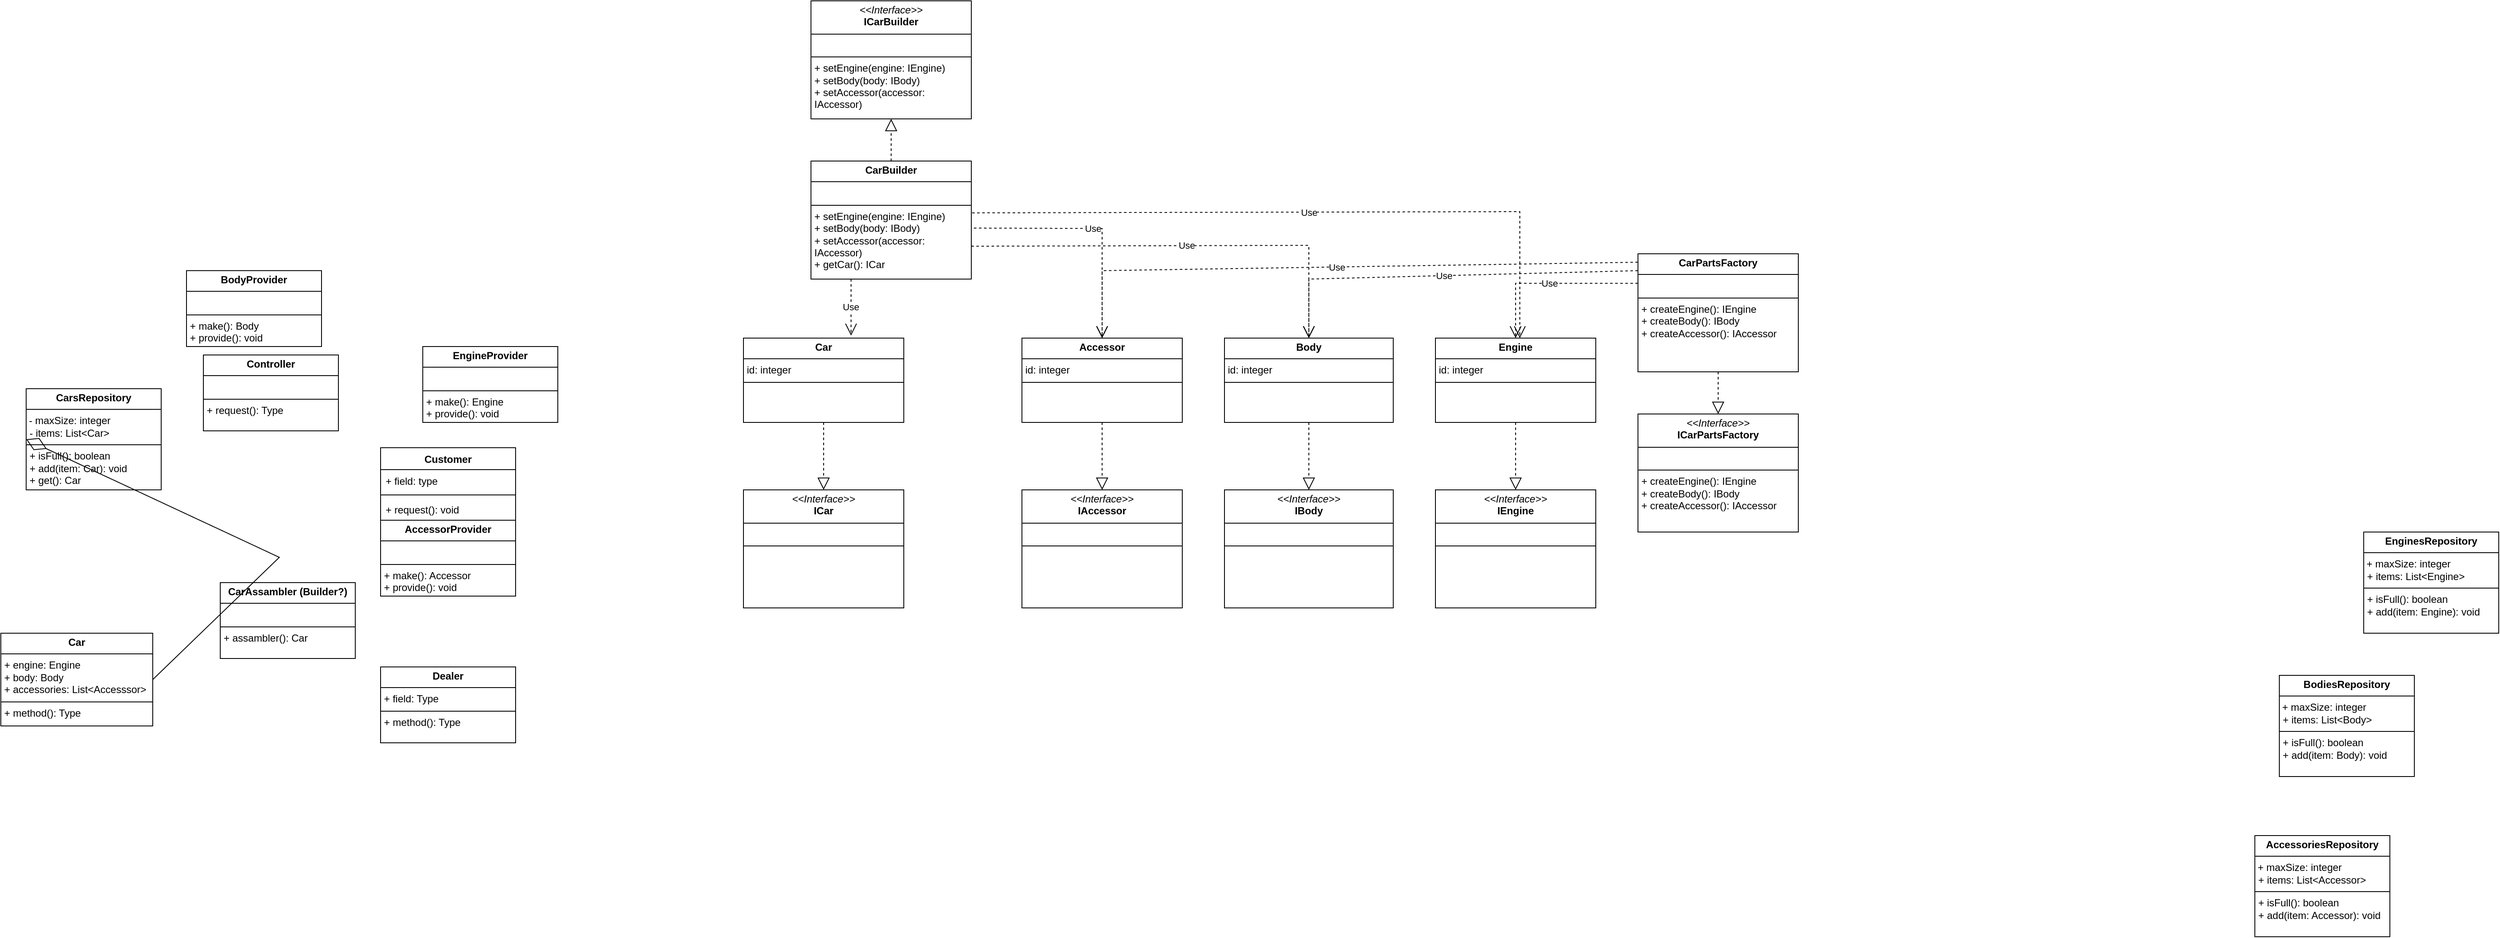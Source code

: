 <mxfile version="24.3.0" type="device" pages="2">
  <diagram name="Сторінка-1" id="iQwgXVYbb1-z4UfogPQc">
    <mxGraphModel dx="2262" dy="1508" grid="1" gridSize="10" guides="1" tooltips="1" connect="1" arrows="1" fold="1" page="1" pageScale="1" pageWidth="827" pageHeight="1169" math="0" shadow="0">
      <root>
        <mxCell id="0" />
        <mxCell id="1" parent="0" />
        <mxCell id="rnsp_3mBkwOscuIRbUeU-18" value="&lt;p style=&quot;margin:0px;margin-top:4px;text-align:center;&quot;&gt;&lt;b&gt;CarAssambler (Builder?)&lt;/b&gt;&lt;/p&gt;&lt;hr size=&quot;1&quot; style=&quot;border-style:solid;&quot;&gt;&lt;p style=&quot;margin:0px;margin-left:4px;&quot;&gt;&lt;br&gt;&lt;/p&gt;&lt;hr size=&quot;1&quot; style=&quot;border-style:solid;&quot;&gt;&lt;p style=&quot;margin:0px;margin-left:4px;&quot;&gt;+ assambler(): Car&lt;/p&gt;" style="verticalAlign=top;align=left;overflow=fill;html=1;whiteSpace=wrap;" parent="1" vertex="1">
          <mxGeometry x="-1250" y="-310" width="160" height="90" as="geometry" />
        </mxCell>
        <mxCell id="rnsp_3mBkwOscuIRbUeU-19" value="&lt;p style=&quot;margin:0px;margin-top:4px;text-align:center;&quot;&gt;&lt;b&gt;Car&lt;/b&gt;&lt;/p&gt;&lt;hr size=&quot;1&quot; style=&quot;border-style:solid;&quot;&gt;&lt;p style=&quot;margin:0px;margin-left:4px;&quot;&gt;+ engine: Engine&lt;/p&gt;&lt;p style=&quot;margin:0px;margin-left:4px;&quot;&gt;+ body: Body&lt;/p&gt;&lt;p style=&quot;margin:0px;margin-left:4px;&quot;&gt;+&amp;nbsp;accessories: List&amp;lt;Accesssor&amp;gt;&lt;/p&gt;&lt;hr size=&quot;1&quot; style=&quot;border-style:solid;&quot;&gt;&lt;p style=&quot;margin:0px;margin-left:4px;&quot;&gt;+ method(): Type&lt;/p&gt;" style="verticalAlign=top;align=left;overflow=fill;html=1;whiteSpace=wrap;" parent="1" vertex="1">
          <mxGeometry x="-1510" y="-250" width="180" height="110" as="geometry" />
        </mxCell>
        <mxCell id="rnsp_3mBkwOscuIRbUeU-21" value="&lt;p style=&quot;margin:0px;margin-top:4px;text-align:center;&quot;&gt;&lt;b&gt;Engine&lt;/b&gt;&lt;/p&gt;&lt;hr size=&quot;1&quot; style=&quot;border-style:solid;&quot;&gt;&lt;p style=&quot;margin:0px;margin-left:4px;&quot;&gt;id: integer&lt;/p&gt;&lt;hr size=&quot;1&quot; style=&quot;border-style:solid;&quot;&gt;&lt;p style=&quot;margin:0px;margin-left:4px;&quot;&gt;&lt;br&gt;&lt;/p&gt;" style="verticalAlign=top;align=left;overflow=fill;html=1;whiteSpace=wrap;" parent="1" vertex="1">
          <mxGeometry x="190" y="-600" width="190" height="100" as="geometry" />
        </mxCell>
        <mxCell id="rnsp_3mBkwOscuIRbUeU-22" value="&lt;p style=&quot;margin:0px;margin-top:4px;text-align:center;&quot;&gt;&lt;b&gt;Body&lt;/b&gt;&lt;/p&gt;&lt;hr size=&quot;1&quot; style=&quot;border-style:solid;&quot;&gt;&lt;p style=&quot;margin:0px;margin-left:4px;&quot;&gt;id: integer&lt;/p&gt;&lt;hr size=&quot;1&quot; style=&quot;border-style:solid;&quot;&gt;&lt;p style=&quot;margin:0px;margin-left:4px;&quot;&gt;&lt;br&gt;&lt;/p&gt;" style="verticalAlign=top;align=left;overflow=fill;html=1;whiteSpace=wrap;" parent="1" vertex="1">
          <mxGeometry x="-60" y="-600" width="200" height="100" as="geometry" />
        </mxCell>
        <mxCell id="rnsp_3mBkwOscuIRbUeU-23" value="&lt;p style=&quot;margin:0px;margin-top:4px;text-align:center;&quot;&gt;&lt;b&gt;Accessor&lt;/b&gt;&lt;/p&gt;&lt;hr size=&quot;1&quot; style=&quot;border-style:solid;&quot;&gt;&lt;p style=&quot;margin:0px;margin-left:4px;&quot;&gt;id: integer&lt;/p&gt;&lt;hr size=&quot;1&quot; style=&quot;border-style:solid;&quot;&gt;&lt;p style=&quot;margin:0px;margin-left:4px;&quot;&gt;&lt;br&gt;&lt;/p&gt;" style="verticalAlign=top;align=left;overflow=fill;html=1;whiteSpace=wrap;" parent="1" vertex="1">
          <mxGeometry x="-300" y="-600" width="190" height="100" as="geometry" />
        </mxCell>
        <mxCell id="rnsp_3mBkwOscuIRbUeU-25" value="&lt;p style=&quot;margin:0px;margin-top:4px;text-align:center;&quot;&gt;&lt;b&gt;CarsRepository&lt;/b&gt;&lt;/p&gt;&lt;hr size=&quot;1&quot; style=&quot;border-style:solid;&quot;&gt;&amp;nbsp;- maxSize: integer&lt;br&gt;&lt;p style=&quot;margin:0px;margin-left:4px;&quot;&gt;- items: List&amp;lt;Car&amp;gt;&lt;/p&gt;&lt;hr size=&quot;1&quot; style=&quot;border-style:solid;&quot;&gt;&lt;p style=&quot;margin:0px;margin-left:4px;&quot;&gt;+ isFull(): boolean&lt;/p&gt;&lt;p style=&quot;margin:0px;margin-left:4px;&quot;&gt;+ add(item: Car): void&lt;/p&gt;&lt;p style=&quot;margin:0px;margin-left:4px;&quot;&gt;+ get(): Car&lt;/p&gt;" style="verticalAlign=top;align=left;overflow=fill;html=1;whiteSpace=wrap;" parent="1" vertex="1">
          <mxGeometry x="-1480" y="-540" width="160" height="120" as="geometry" />
        </mxCell>
        <mxCell id="rnsp_3mBkwOscuIRbUeU-26" value="&lt;p style=&quot;margin:0px;margin-top:4px;text-align:center;&quot;&gt;&lt;b&gt;AccessoriesRepository&lt;/b&gt;&lt;/p&gt;&lt;hr size=&quot;1&quot; style=&quot;border-style:solid;&quot;&gt;&amp;nbsp;+ maxSize: integer&lt;br&gt;&lt;p style=&quot;margin:0px;margin-left:4px;&quot;&gt;+ items: List&amp;lt;Accessor&amp;gt;&lt;/p&gt;&lt;hr size=&quot;1&quot; style=&quot;border-style:solid;&quot;&gt;&lt;p style=&quot;margin:0px;margin-left:4px;&quot;&gt;+ isFull(): boolean&lt;/p&gt;&lt;p style=&quot;margin:0px;margin-left:4px;&quot;&gt;+ add(item: Accessor): void&lt;/p&gt;" style="verticalAlign=top;align=left;overflow=fill;html=1;whiteSpace=wrap;" parent="1" vertex="1">
          <mxGeometry x="1161" y="-10" width="160" height="120" as="geometry" />
        </mxCell>
        <mxCell id="rnsp_3mBkwOscuIRbUeU-27" value="&lt;p style=&quot;margin:0px;margin-top:4px;text-align:center;&quot;&gt;&lt;b&gt;BodiesRepository&lt;/b&gt;&lt;/p&gt;&lt;hr size=&quot;1&quot; style=&quot;border-style:solid;&quot;&gt;&amp;nbsp;+ maxSize: integer&lt;br&gt;&lt;p style=&quot;margin:0px;margin-left:4px;&quot;&gt;+ items: List&amp;lt;Body&amp;gt;&lt;/p&gt;&lt;hr size=&quot;1&quot; style=&quot;border-style:solid;&quot;&gt;&lt;p style=&quot;margin:0px;margin-left:4px;&quot;&gt;+ isFull(): boolean&lt;/p&gt;&lt;p style=&quot;margin:0px;margin-left:4px;&quot;&gt;+ add(item: Body): void&lt;/p&gt;" style="verticalAlign=top;align=left;overflow=fill;html=1;whiteSpace=wrap;" parent="1" vertex="1">
          <mxGeometry x="1190" y="-200" width="160" height="120" as="geometry" />
        </mxCell>
        <mxCell id="rnsp_3mBkwOscuIRbUeU-28" value="&lt;p style=&quot;margin:0px;margin-top:4px;text-align:center;&quot;&gt;&lt;b&gt;EnginesRepository&lt;/b&gt;&lt;/p&gt;&lt;hr size=&quot;1&quot; style=&quot;border-style:solid;&quot;&gt;&amp;nbsp;+ maxSize: integer&lt;br&gt;&lt;p style=&quot;margin:0px;margin-left:4px;&quot;&gt;+ items: List&amp;lt;Engine&amp;gt;&lt;/p&gt;&lt;hr size=&quot;1&quot; style=&quot;border-style:solid;&quot;&gt;&lt;p style=&quot;margin:0px;margin-left:4px;&quot;&gt;+ isFull(): boolean&lt;/p&gt;&lt;p style=&quot;margin:0px;margin-left:4px;&quot;&gt;+ add(item: Engine): void&lt;/p&gt;" style="verticalAlign=top;align=left;overflow=fill;html=1;whiteSpace=wrap;" parent="1" vertex="1">
          <mxGeometry x="1290" y="-370" width="160" height="120" as="geometry" />
        </mxCell>
        <mxCell id="pGTX71lNuf2riV2tVMr1-1" value="&lt;p style=&quot;margin:0px;margin-top:4px;text-align:center;&quot;&gt;&lt;b&gt;EngineProvider&lt;/b&gt;&lt;/p&gt;&lt;hr size=&quot;1&quot; style=&quot;border-style:solid;&quot;&gt;&lt;p style=&quot;margin:0px;margin-left:4px;&quot;&gt;&lt;br&gt;&lt;/p&gt;&lt;hr size=&quot;1&quot; style=&quot;border-style:solid;&quot;&gt;&lt;p style=&quot;margin:0px;margin-left:4px;&quot;&gt;+ make(): Engine&lt;br&gt;+ provide(): void&lt;/p&gt;" style="verticalAlign=top;align=left;overflow=fill;html=1;whiteSpace=wrap;" parent="1" vertex="1">
          <mxGeometry x="-1010" y="-590" width="160" height="90" as="geometry" />
        </mxCell>
        <mxCell id="pGTX71lNuf2riV2tVMr1-3" value="&lt;p style=&quot;margin:0px;margin-top:4px;text-align:center;&quot;&gt;&lt;b&gt;BodyProvider&lt;/b&gt;&lt;/p&gt;&lt;hr size=&quot;1&quot; style=&quot;border-style:solid;&quot;&gt;&lt;p style=&quot;margin:0px;margin-left:4px;&quot;&gt;&lt;br&gt;&lt;/p&gt;&lt;hr size=&quot;1&quot; style=&quot;border-style:solid;&quot;&gt;&lt;p style=&quot;margin:0px;margin-left:4px;&quot;&gt;+ make(): Body&lt;br&gt;+ provide(): void&lt;/p&gt;" style="verticalAlign=top;align=left;overflow=fill;html=1;whiteSpace=wrap;" parent="1" vertex="1">
          <mxGeometry x="-1290" y="-680" width="160" height="90" as="geometry" />
        </mxCell>
        <mxCell id="pGTX71lNuf2riV2tVMr1-4" value="&lt;p style=&quot;margin:0px;margin-top:4px;text-align:center;&quot;&gt;&lt;b&gt;Dealer&lt;/b&gt;&lt;/p&gt;&lt;hr size=&quot;1&quot; style=&quot;border-style:solid;&quot;&gt;&lt;p style=&quot;margin:0px;margin-left:4px;&quot;&gt;+ field: Type&lt;/p&gt;&lt;hr size=&quot;1&quot; style=&quot;border-style:solid;&quot;&gt;&lt;p style=&quot;margin:0px;margin-left:4px;&quot;&gt;+ method(): Type&lt;/p&gt;" style="verticalAlign=top;align=left;overflow=fill;html=1;whiteSpace=wrap;" parent="1" vertex="1">
          <mxGeometry x="-1060" y="-210" width="160" height="90" as="geometry" />
        </mxCell>
        <mxCell id="pGTX71lNuf2riV2tVMr1-5" value="&lt;p style=&quot;margin:0px;margin-top:4px;text-align:center;&quot;&gt;&lt;b&gt;Controller&lt;/b&gt;&lt;/p&gt;&lt;hr size=&quot;1&quot; style=&quot;border-style:solid;&quot;&gt;&lt;p style=&quot;margin:0px;margin-left:4px;&quot;&gt;&lt;br&gt;&lt;/p&gt;&lt;hr size=&quot;1&quot; style=&quot;border-style:solid;&quot;&gt;&lt;p style=&quot;margin:0px;margin-left:4px;&quot;&gt;+ request(): Type&lt;/p&gt;" style="verticalAlign=top;align=left;overflow=fill;html=1;whiteSpace=wrap;" parent="1" vertex="1">
          <mxGeometry x="-1270" y="-580" width="160" height="90" as="geometry" />
        </mxCell>
        <mxCell id="KG3h8wtog52oOwl-IjPc-6" value="" style="endArrow=diamondThin;endFill=0;endSize=24;html=1;rounded=0;exitX=1;exitY=0.5;exitDx=0;exitDy=0;entryX=0;entryY=0.5;entryDx=0;entryDy=0;" edge="1" parent="1" source="rnsp_3mBkwOscuIRbUeU-19" target="rnsp_3mBkwOscuIRbUeU-25">
          <mxGeometry width="160" relative="1" as="geometry">
            <mxPoint x="400" y="-100" as="sourcePoint" />
            <mxPoint x="560" y="-100" as="targetPoint" />
            <Array as="points">
              <mxPoint x="-1180" y="-340" />
            </Array>
          </mxGeometry>
        </mxCell>
        <mxCell id="KG3h8wtog52oOwl-IjPc-7" value="Customer" style="swimlane;fontStyle=1;align=center;verticalAlign=top;childLayout=stackLayout;horizontal=1;startSize=26;horizontalStack=0;resizeParent=1;resizeParentMax=0;resizeLast=0;collapsible=1;marginBottom=0;whiteSpace=wrap;html=1;" vertex="1" parent="1">
          <mxGeometry x="-1060" y="-470" width="160" height="176" as="geometry" />
        </mxCell>
        <mxCell id="KG3h8wtog52oOwl-IjPc-8" value="+ field: type" style="text;strokeColor=none;fillColor=none;align=left;verticalAlign=top;spacingLeft=4;spacingRight=4;overflow=hidden;rotatable=0;points=[[0,0.5],[1,0.5]];portConstraint=eastwest;whiteSpace=wrap;html=1;" vertex="1" parent="KG3h8wtog52oOwl-IjPc-7">
          <mxGeometry y="26" width="160" height="26" as="geometry" />
        </mxCell>
        <mxCell id="KG3h8wtog52oOwl-IjPc-9" value="" style="line;strokeWidth=1;fillColor=none;align=left;verticalAlign=middle;spacingTop=-1;spacingLeft=3;spacingRight=3;rotatable=0;labelPosition=right;points=[];portConstraint=eastwest;strokeColor=inherit;" vertex="1" parent="KG3h8wtog52oOwl-IjPc-7">
          <mxGeometry y="52" width="160" height="8" as="geometry" />
        </mxCell>
        <mxCell id="KG3h8wtog52oOwl-IjPc-10" value="+ request(): void" style="text;strokeColor=none;fillColor=none;align=left;verticalAlign=top;spacingLeft=4;spacingRight=4;overflow=hidden;rotatable=0;points=[[0,0.5],[1,0.5]];portConstraint=eastwest;whiteSpace=wrap;html=1;" vertex="1" parent="KG3h8wtog52oOwl-IjPc-7">
          <mxGeometry y="60" width="160" height="26" as="geometry" />
        </mxCell>
        <mxCell id="pGTX71lNuf2riV2tVMr1-2" value="&lt;p style=&quot;margin:0px;margin-top:4px;text-align:center;&quot;&gt;&lt;b&gt;AccessorProvider&lt;/b&gt;&lt;/p&gt;&lt;hr size=&quot;1&quot; style=&quot;border-style:solid;&quot;&gt;&lt;p style=&quot;margin:0px;margin-left:4px;&quot;&gt;&lt;br&gt;&lt;/p&gt;&lt;hr size=&quot;1&quot; style=&quot;border-style:solid;&quot;&gt;&lt;p style=&quot;margin:0px;margin-left:4px;&quot;&gt;+ make(): Accessor&lt;br&gt;+ provide(): void&lt;/p&gt;" style="verticalAlign=top;align=left;overflow=fill;html=1;whiteSpace=wrap;" parent="KG3h8wtog52oOwl-IjPc-7" vertex="1">
          <mxGeometry y="86" width="160" height="90" as="geometry" />
        </mxCell>
        <mxCell id="KG3h8wtog52oOwl-IjPc-11" value="&lt;p style=&quot;margin:0px;margin-top:4px;text-align:center;&quot;&gt;&lt;i&gt;&amp;lt;&amp;lt;Interface&amp;gt;&amp;gt;&lt;/i&gt;&lt;br&gt;&lt;b&gt;IEngine&lt;/b&gt;&lt;/p&gt;&lt;hr size=&quot;1&quot; style=&quot;border-style:solid;&quot;&gt;&lt;p style=&quot;margin:0px;margin-left:4px;&quot;&gt;&lt;br&gt;&lt;/p&gt;&lt;hr size=&quot;1&quot; style=&quot;border-style:solid;&quot;&gt;&lt;p style=&quot;margin:0px;margin-left:4px;&quot;&gt;&lt;br&gt;&lt;/p&gt;" style="verticalAlign=top;align=left;overflow=fill;html=1;whiteSpace=wrap;" vertex="1" parent="1">
          <mxGeometry x="190" y="-420" width="190" height="140" as="geometry" />
        </mxCell>
        <mxCell id="KG3h8wtog52oOwl-IjPc-12" value="" style="endArrow=block;dashed=1;endFill=0;endSize=12;html=1;rounded=0;exitX=0.5;exitY=1;exitDx=0;exitDy=0;" edge="1" parent="1" source="rnsp_3mBkwOscuIRbUeU-21">
          <mxGeometry width="160" relative="1" as="geometry">
            <mxPoint x="590" y="200" as="sourcePoint" />
            <mxPoint x="285" y="-420" as="targetPoint" />
          </mxGeometry>
        </mxCell>
        <mxCell id="KG3h8wtog52oOwl-IjPc-14" value="&lt;p style=&quot;margin:0px;margin-top:4px;text-align:center;&quot;&gt;&lt;i&gt;&amp;lt;&amp;lt;Interface&amp;gt;&amp;gt;&lt;/i&gt;&lt;br&gt;&lt;b&gt;IBody&lt;/b&gt;&lt;/p&gt;&lt;hr size=&quot;1&quot; style=&quot;border-style:solid;&quot;&gt;&lt;p style=&quot;margin:0px;margin-left:4px;&quot;&gt;&lt;br&gt;&lt;/p&gt;&lt;hr size=&quot;1&quot; style=&quot;border-style:solid;&quot;&gt;&lt;p style=&quot;margin:0px;margin-left:4px;&quot;&gt;&lt;br&gt;&lt;/p&gt;" style="verticalAlign=top;align=left;overflow=fill;html=1;whiteSpace=wrap;" vertex="1" parent="1">
          <mxGeometry x="-60" y="-420" width="200" height="140" as="geometry" />
        </mxCell>
        <mxCell id="KG3h8wtog52oOwl-IjPc-16" value="&lt;p style=&quot;margin:0px;margin-top:4px;text-align:center;&quot;&gt;&lt;i&gt;&amp;lt;&amp;lt;Interface&amp;gt;&amp;gt;&lt;/i&gt;&lt;br&gt;&lt;b&gt;IAccessor&lt;/b&gt;&lt;/p&gt;&lt;hr size=&quot;1&quot; style=&quot;border-style:solid;&quot;&gt;&lt;p style=&quot;margin:0px;margin-left:4px;&quot;&gt;&lt;br&gt;&lt;/p&gt;&lt;hr size=&quot;1&quot; style=&quot;border-style:solid;&quot;&gt;&lt;p style=&quot;margin:0px;margin-left:4px;&quot;&gt;&lt;br&gt;&lt;/p&gt;" style="verticalAlign=top;align=left;overflow=fill;html=1;whiteSpace=wrap;" vertex="1" parent="1">
          <mxGeometry x="-300" y="-420" width="190" height="140" as="geometry" />
        </mxCell>
        <mxCell id="KG3h8wtog52oOwl-IjPc-17" value="" style="endArrow=block;dashed=1;endFill=0;endSize=12;html=1;rounded=0;entryX=0.5;entryY=0;entryDx=0;entryDy=0;" edge="1" parent="1" source="rnsp_3mBkwOscuIRbUeU-22" target="KG3h8wtog52oOwl-IjPc-14">
          <mxGeometry width="160" relative="1" as="geometry">
            <mxPoint x="600" y="280" as="sourcePoint" />
            <mxPoint x="40" y="-450" as="targetPoint" />
          </mxGeometry>
        </mxCell>
        <mxCell id="KG3h8wtog52oOwl-IjPc-18" value="" style="endArrow=block;dashed=1;endFill=0;endSize=12;html=1;rounded=0;exitX=0.5;exitY=1;exitDx=0;exitDy=0;entryX=0.5;entryY=0;entryDx=0;entryDy=0;" edge="1" parent="1" source="rnsp_3mBkwOscuIRbUeU-23" target="KG3h8wtog52oOwl-IjPc-16">
          <mxGeometry width="160" relative="1" as="geometry">
            <mxPoint x="-460" y="-210" as="sourcePoint" />
            <mxPoint x="-300" y="-210" as="targetPoint" />
          </mxGeometry>
        </mxCell>
        <mxCell id="KG3h8wtog52oOwl-IjPc-19" value="&lt;p style=&quot;margin:0px;margin-top:4px;text-align:center;&quot;&gt;&lt;i&gt;&amp;lt;&amp;lt;Interface&amp;gt;&amp;gt;&lt;/i&gt;&lt;br&gt;&lt;b&gt;ICarPartsFactory&lt;/b&gt;&lt;/p&gt;&lt;hr size=&quot;1&quot; style=&quot;border-style:solid;&quot;&gt;&lt;p style=&quot;margin:0px;margin-left:4px;&quot;&gt;&lt;br&gt;&lt;/p&gt;&lt;hr size=&quot;1&quot; style=&quot;border-style:solid;&quot;&gt;&lt;p style=&quot;margin:0px;margin-left:4px;&quot;&gt;+ createEngine(): IEngine&lt;br&gt;+ createBody(): IBody&lt;/p&gt;&lt;p style=&quot;margin:0px;margin-left:4px;&quot;&gt;+ createAccessor(): IAccessor&lt;/p&gt;" style="verticalAlign=top;align=left;overflow=fill;html=1;whiteSpace=wrap;" vertex="1" parent="1">
          <mxGeometry x="430" y="-510" width="190" height="140" as="geometry" />
        </mxCell>
        <mxCell id="KG3h8wtog52oOwl-IjPc-20" value="&lt;p style=&quot;margin:0px;margin-top:4px;text-align:center;&quot;&gt;&lt;b&gt;CarPartsFactory&lt;/b&gt;&lt;/p&gt;&lt;hr size=&quot;1&quot; style=&quot;border-style:solid;&quot;&gt;&lt;p style=&quot;margin:0px;margin-left:4px;&quot;&gt;&lt;br&gt;&lt;/p&gt;&lt;hr size=&quot;1&quot; style=&quot;border-style:solid;&quot;&gt;&lt;p style=&quot;margin:0px;margin-left:4px;&quot;&gt;+ createEngine(): IEngine&lt;br&gt;+ createBody(): IBody&lt;/p&gt;&lt;p style=&quot;margin:0px;margin-left:4px;&quot;&gt;+ createAccessor(): IAccessor&lt;/p&gt;" style="verticalAlign=top;align=left;overflow=fill;html=1;whiteSpace=wrap;" vertex="1" parent="1">
          <mxGeometry x="430" y="-700" width="190" height="140" as="geometry" />
        </mxCell>
        <mxCell id="KG3h8wtog52oOwl-IjPc-21" value="" style="endArrow=block;dashed=1;endFill=0;endSize=12;html=1;rounded=0;" edge="1" parent="1">
          <mxGeometry width="160" relative="1" as="geometry">
            <mxPoint x="525" y="-560" as="sourcePoint" />
            <mxPoint x="525" y="-510" as="targetPoint" />
          </mxGeometry>
        </mxCell>
        <mxCell id="KG3h8wtog52oOwl-IjPc-25" value="Use" style="endArrow=open;endSize=12;dashed=1;html=1;rounded=0;exitX=0;exitY=0.25;exitDx=0;exitDy=0;entryX=0.5;entryY=0;entryDx=0;entryDy=0;" edge="1" parent="1" source="KG3h8wtog52oOwl-IjPc-20" target="rnsp_3mBkwOscuIRbUeU-21">
          <mxGeometry width="160" relative="1" as="geometry">
            <mxPoint x="-40" y="-430" as="sourcePoint" />
            <mxPoint x="120" y="-430" as="targetPoint" />
            <Array as="points">
              <mxPoint x="285" y="-665" />
            </Array>
          </mxGeometry>
        </mxCell>
        <mxCell id="KG3h8wtog52oOwl-IjPc-26" value="Use" style="endArrow=open;endSize=12;dashed=1;html=1;rounded=0;exitX=0;exitY=0.25;exitDx=0;exitDy=0;entryX=0.5;entryY=0;entryDx=0;entryDy=0;" edge="1" parent="1" target="rnsp_3mBkwOscuIRbUeU-23">
          <mxGeometry width="160" relative="1" as="geometry">
            <mxPoint x="430" y="-690" as="sourcePoint" />
            <mxPoint x="285" y="-625" as="targetPoint" />
            <Array as="points">
              <mxPoint x="-205" y="-680" />
            </Array>
          </mxGeometry>
        </mxCell>
        <mxCell id="KG3h8wtog52oOwl-IjPc-27" value="Use" style="endArrow=open;endSize=12;dashed=1;html=1;rounded=0;exitX=0;exitY=0.25;exitDx=0;exitDy=0;entryX=0.5;entryY=0;entryDx=0;entryDy=0;" edge="1" parent="1" target="rnsp_3mBkwOscuIRbUeU-22">
          <mxGeometry width="160" relative="1" as="geometry">
            <mxPoint x="430" y="-680" as="sourcePoint" />
            <mxPoint x="285" y="-615" as="targetPoint" />
            <Array as="points">
              <mxPoint x="40" y="-670" />
            </Array>
          </mxGeometry>
        </mxCell>
        <mxCell id="KG3h8wtog52oOwl-IjPc-32" value="&lt;p style=&quot;margin:0px;margin-top:4px;text-align:center;&quot;&gt;&lt;b&gt;Car&lt;/b&gt;&lt;/p&gt;&lt;hr size=&quot;1&quot; style=&quot;border-style:solid;&quot;&gt;&lt;p style=&quot;margin:0px;margin-left:4px;&quot;&gt;id: integer&lt;/p&gt;&lt;hr size=&quot;1&quot; style=&quot;border-style:solid;&quot;&gt;&lt;p style=&quot;margin:0px;margin-left:4px;&quot;&gt;&lt;br&gt;&lt;/p&gt;" style="verticalAlign=top;align=left;overflow=fill;html=1;whiteSpace=wrap;" vertex="1" parent="1">
          <mxGeometry x="-630" y="-600" width="190" height="100" as="geometry" />
        </mxCell>
        <mxCell id="KG3h8wtog52oOwl-IjPc-33" value="&lt;p style=&quot;margin:0px;margin-top:4px;text-align:center;&quot;&gt;&lt;i&gt;&amp;lt;&amp;lt;Interface&amp;gt;&amp;gt;&lt;/i&gt;&lt;br&gt;&lt;b&gt;ICar&lt;/b&gt;&lt;/p&gt;&lt;hr size=&quot;1&quot; style=&quot;border-style:solid;&quot;&gt;&lt;p style=&quot;margin:0px;margin-left:4px;&quot;&gt;&lt;br&gt;&lt;/p&gt;&lt;hr size=&quot;1&quot; style=&quot;border-style:solid;&quot;&gt;&lt;p style=&quot;margin:0px;margin-left:4px;&quot;&gt;&lt;br&gt;&lt;/p&gt;" style="verticalAlign=top;align=left;overflow=fill;html=1;whiteSpace=wrap;" vertex="1" parent="1">
          <mxGeometry x="-630" y="-420" width="190" height="140" as="geometry" />
        </mxCell>
        <mxCell id="KG3h8wtog52oOwl-IjPc-34" value="" style="endArrow=block;dashed=1;endFill=0;endSize=12;html=1;rounded=0;exitX=0.5;exitY=1;exitDx=0;exitDy=0;entryX=0.5;entryY=0;entryDx=0;entryDy=0;" edge="1" parent="1" source="KG3h8wtog52oOwl-IjPc-32" target="KG3h8wtog52oOwl-IjPc-33">
          <mxGeometry width="160" relative="1" as="geometry">
            <mxPoint x="-620" y="-500" as="sourcePoint" />
            <mxPoint x="-460" y="-500" as="targetPoint" />
          </mxGeometry>
        </mxCell>
        <mxCell id="KG3h8wtog52oOwl-IjPc-35" value="&lt;p style=&quot;margin:0px;margin-top:4px;text-align:center;&quot;&gt;&lt;i&gt;&amp;lt;&amp;lt;Interface&amp;gt;&amp;gt;&lt;/i&gt;&lt;br&gt;&lt;b&gt;ICarBuilder&lt;/b&gt;&lt;/p&gt;&lt;hr size=&quot;1&quot; style=&quot;border-style:solid;&quot;&gt;&lt;p style=&quot;margin:0px;margin-left:4px;&quot;&gt;&lt;br&gt;&lt;/p&gt;&lt;hr size=&quot;1&quot; style=&quot;border-style:solid;&quot;&gt;&lt;p style=&quot;margin:0px;margin-left:4px;&quot;&gt;+ setEngine(engine: IEngine)&lt;/p&gt;&lt;p style=&quot;margin:0px;margin-left:4px;&quot;&gt;+ setBody(body: IBody)&lt;/p&gt;&lt;p style=&quot;margin:0px;margin-left:4px;&quot;&gt;+ setAccessor(accessor: IAccessor)&lt;/p&gt;" style="verticalAlign=top;align=left;overflow=fill;html=1;whiteSpace=wrap;" vertex="1" parent="1">
          <mxGeometry x="-550" y="-1000" width="190" height="140" as="geometry" />
        </mxCell>
        <mxCell id="KG3h8wtog52oOwl-IjPc-36" value="&lt;p style=&quot;margin:0px;margin-top:4px;text-align:center;&quot;&gt;&lt;b&gt;CarBuilder&lt;/b&gt;&lt;/p&gt;&lt;hr size=&quot;1&quot; style=&quot;border-style:solid;&quot;&gt;&lt;p style=&quot;margin:0px;margin-left:4px;&quot;&gt;&lt;br&gt;&lt;/p&gt;&lt;hr size=&quot;1&quot; style=&quot;border-style:solid;&quot;&gt;&lt;p style=&quot;margin: 0px 0px 0px 4px;&quot;&gt;+ setEngine(engine: IEngine)&lt;/p&gt;&lt;p style=&quot;margin: 0px 0px 0px 4px;&quot;&gt;+ setBody(body: IBody)&lt;/p&gt;&lt;p style=&quot;margin: 0px 0px 0px 4px;&quot;&gt;+ setAccessor(accessor: IAccessor)&lt;/p&gt;&lt;p style=&quot;margin: 0px 0px 0px 4px;&quot;&gt;+ getCar(): ICar&lt;/p&gt;" style="verticalAlign=top;align=left;overflow=fill;html=1;whiteSpace=wrap;" vertex="1" parent="1">
          <mxGeometry x="-550" y="-810" width="190" height="140" as="geometry" />
        </mxCell>
        <mxCell id="KG3h8wtog52oOwl-IjPc-37" value="" style="endArrow=block;dashed=1;endFill=0;endSize=12;html=1;rounded=0;exitX=0.5;exitY=0;exitDx=0;exitDy=0;entryX=0.5;entryY=1;entryDx=0;entryDy=0;" edge="1" parent="1" source="KG3h8wtog52oOwl-IjPc-36" target="KG3h8wtog52oOwl-IjPc-35">
          <mxGeometry width="160" relative="1" as="geometry">
            <mxPoint x="-590" y="-790" as="sourcePoint" />
            <mxPoint x="-430" y="-790" as="targetPoint" />
          </mxGeometry>
        </mxCell>
        <mxCell id="KG3h8wtog52oOwl-IjPc-38" value="Use" style="endArrow=open;endSize=12;dashed=1;html=1;rounded=0;exitX=1.005;exitY=0.439;exitDx=0;exitDy=0;exitPerimeter=0;" edge="1" parent="1" source="KG3h8wtog52oOwl-IjPc-36">
          <mxGeometry width="160" relative="1" as="geometry">
            <mxPoint x="-480" y="-710" as="sourcePoint" />
            <mxPoint x="290" y="-600" as="targetPoint" />
            <Array as="points">
              <mxPoint x="290" y="-750" />
            </Array>
          </mxGeometry>
        </mxCell>
        <mxCell id="KG3h8wtog52oOwl-IjPc-39" value="Use" style="endArrow=open;endSize=12;dashed=1;html=1;rounded=0;exitX=1.016;exitY=0.568;exitDx=0;exitDy=0;exitPerimeter=0;entryX=0.5;entryY=0;entryDx=0;entryDy=0;" edge="1" parent="1" source="KG3h8wtog52oOwl-IjPc-36" target="rnsp_3mBkwOscuIRbUeU-23">
          <mxGeometry width="160" relative="1" as="geometry">
            <mxPoint x="-349" y="-739" as="sourcePoint" />
            <mxPoint x="300" y="-590" as="targetPoint" />
            <Array as="points">
              <mxPoint x="-205" y="-730" />
            </Array>
          </mxGeometry>
        </mxCell>
        <mxCell id="KG3h8wtog52oOwl-IjPc-40" value="Use" style="endArrow=open;endSize=12;dashed=1;html=1;rounded=0;exitX=1.005;exitY=0.439;exitDx=0;exitDy=0;exitPerimeter=0;entryX=0.5;entryY=0;entryDx=0;entryDy=0;" edge="1" parent="1" target="rnsp_3mBkwOscuIRbUeU-22">
          <mxGeometry width="160" relative="1" as="geometry">
            <mxPoint x="-360" y="-709" as="sourcePoint" />
            <mxPoint x="289" y="-560" as="targetPoint" />
            <Array as="points">
              <mxPoint x="40" y="-710" />
            </Array>
          </mxGeometry>
        </mxCell>
        <mxCell id="KG3h8wtog52oOwl-IjPc-42" value="Use" style="endArrow=open;endSize=12;dashed=1;html=1;rounded=0;exitX=0.25;exitY=1;exitDx=0;exitDy=0;entryX=0.671;entryY=-0.03;entryDx=0;entryDy=0;entryPerimeter=0;" edge="1" parent="1" source="KG3h8wtog52oOwl-IjPc-36" target="KG3h8wtog52oOwl-IjPc-32">
          <mxGeometry width="160" relative="1" as="geometry">
            <mxPoint x="-290" y="-630" as="sourcePoint" />
            <mxPoint x="-130" y="-630" as="targetPoint" />
          </mxGeometry>
        </mxCell>
      </root>
    </mxGraphModel>
  </diagram>
  <diagram id="W5YGCZTf9DxhX1ktBOMV" name="Page-2">
    <mxGraphModel dx="1048" dy="586" grid="1" gridSize="10" guides="1" tooltips="1" connect="1" arrows="1" fold="1" page="1" pageScale="1" pageWidth="850" pageHeight="1100" math="0" shadow="0">
      <root>
        <mxCell id="0" />
        <mxCell id="1" parent="0" />
        <mxCell id="h4v-5-mxrAWUq1vd_zpp-1" value="&lt;div&gt;log_cars:&lt;/div&gt;&lt;div&gt;&lt;span style=&quot;white-space: pre;&quot;&gt;&#x9;&lt;/span&gt;carID&lt;/div&gt;&lt;div&gt;&lt;span style=&quot;white-space: pre;&quot;&gt;&#x9;&lt;/span&gt;datetime_event&lt;/div&gt;&lt;div&gt;&lt;span style=&quot;white-space: pre;&quot;&gt;&#x9;&lt;/span&gt;dealer_id&lt;br&gt;&lt;/div&gt;" style="rounded=0;whiteSpace=wrap;html=1;align=left;" parent="1" vertex="1">
          <mxGeometry x="560" y="80" width="120" height="60" as="geometry" />
        </mxCell>
        <mxCell id="h4v-5-mxrAWUq1vd_zpp-2" value="&lt;div&gt;cars:&lt;/div&gt;&lt;div&gt;&lt;span style=&quot;white-space: pre;&quot;&gt;&#x9;&lt;/span&gt;carID&lt;/div&gt;&lt;div&gt;&lt;span style=&quot;white-space: pre;&quot;&gt;&#x9;engineID&lt;/span&gt;&lt;/div&gt;&lt;div&gt;&lt;span style=&quot;white-space: pre;&quot;&gt;&#x9;&lt;/span&gt;BodyID&lt;/div&gt;&lt;div&gt;&lt;span style=&quot;white-space: pre;&quot;&gt;&#x9;&lt;/span&gt;accessoriesID&lt;br&gt;&lt;/div&gt;" style="rounded=0;whiteSpace=wrap;html=1;align=left;" parent="1" vertex="1">
          <mxGeometry x="285" y="80" width="150" height="80" as="geometry" />
        </mxCell>
        <mxCell id="h4v-5-mxrAWUq1vd_zpp-3" value="dealers:&lt;div&gt;&lt;span style=&quot;white-space: pre;&quot;&gt;&#x9;&lt;/span&gt;dealerID&lt;/div&gt;&lt;div&gt;&lt;span style=&quot;white-space: pre;&quot;&gt;&#x9;&lt;/span&gt;dealerName&lt;/div&gt;" style="rounded=0;whiteSpace=wrap;html=1;align=left;" parent="1" vertex="1">
          <mxGeometry x="40" y="80" width="120" height="60" as="geometry" />
        </mxCell>
        <mxCell id="Sns7s6V_vG8bau-C6mGo-1" value="&lt;b&gt;&lt;u&gt;&lt;font color=&quot;#ff0000&quot;&gt;SQLite база даних&lt;/font&gt;&lt;/u&gt;&lt;/b&gt;" style="rounded=0;whiteSpace=wrap;html=1;" parent="1" vertex="1">
          <mxGeometry x="40" y="20" width="640" height="40" as="geometry" />
        </mxCell>
        <mxCell id="e1zWZYCcCFZfewruitWo-1" value="&lt;div&gt;&lt;br&gt;&lt;/div&gt;&lt;div&gt;&lt;div align=&quot;center&quot;&gt;&lt;u&gt;&lt;b&gt;&lt;font color=&quot;#ff0000&quot;&gt;ВХІДНІ ДАНІ&lt;/font&gt;&lt;/b&gt;&lt;/u&gt;&lt;br&gt;&lt;/div&gt;&lt;br&gt;&lt;/div&gt;&lt;div&gt;N - частота постачання&lt;/div&gt;M - частота закупівлі&lt;br&gt;&lt;div&gt;&amp;nbsp;- кількість складів для деталей&lt;/div&gt;&lt;div&gt;&amp;nbsp;- максимальна ємність кожного складу для деталей &lt;br&gt;&lt;/div&gt;&lt;div&gt;&lt;div&gt;&amp;nbsp;- час очікування на звільнення місця на складі&lt;br&gt;&lt;/div&gt;&amp;nbsp;- кількість складів для виробленх авто&lt;/div&gt;&lt;div&gt;&amp;nbsp;- максимальна ємність складу для вироблених авто&lt;br&gt;&lt;/div&gt;&lt;div&gt;&amp;nbsp;- час очікування на звільнення місця на складі вироблених авто &lt;br&gt;&lt;/div&gt;&lt;div&gt;&amp;nbsp;- кількість постачальників&lt;/div&gt;&lt;div&gt;&amp;nbsp;- кількість дилелів/покіпців&lt;/div&gt;&lt;div&gt;&amp;nbsp;- кількість виробників&lt;br&gt;&lt;/div&gt;" style="shape=document;whiteSpace=wrap;html=1;boundedLbl=1;align=left;" parent="1" vertex="1">
          <mxGeometry x="200" y="340" width="380" height="261" as="geometry" />
        </mxCell>
      </root>
    </mxGraphModel>
  </diagram>
</mxfile>
